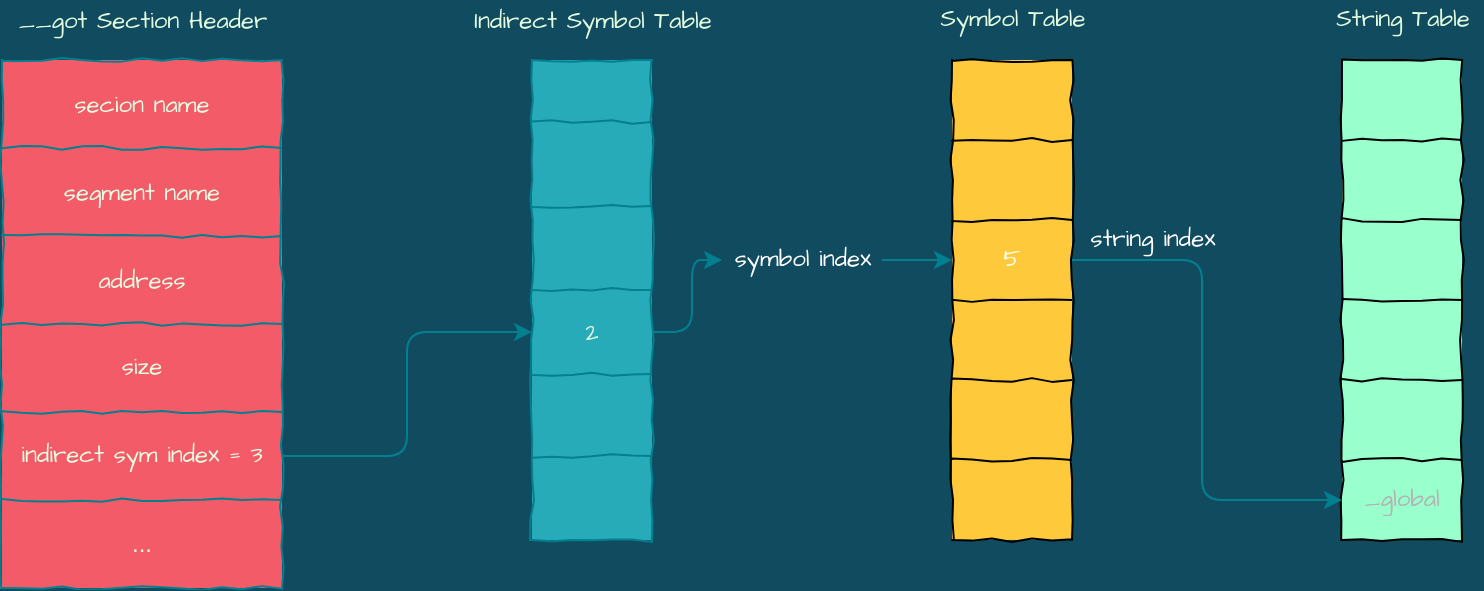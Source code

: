 <mxfile version="14.1.2" type="github">
  <diagram id="jQAaLUI2CSUw4TK9SEJr" name="Page-1">
    <mxGraphModel dx="786" dy="427" grid="1" gridSize="10" guides="1" tooltips="1" connect="1" arrows="1" fold="1" page="1" pageScale="1" pageWidth="827" pageHeight="1169" background="#114B5F" math="0" shadow="0">
      <root>
        <mxCell id="0" />
        <mxCell id="1" parent="0" />
        <mxCell id="iPEuSm-nHZqJ6S3BHor2-30" value="" style="shape=table;html=1;whiteSpace=wrap;startSize=0;container=1;collapsible=0;childLayout=tableLayout;fontFamily=Architects Daughter;fontSource=https%3A%2F%2Ffonts.googleapis.com%2Fcss%3Ffamily%3DArchitects%2BDaughter;comic=1;fillColor=#F45B69;strokeColor=#028090;fontColor=#E4FDE1;" vertex="1" parent="1">
          <mxGeometry x="30" y="80" width="140" height="264" as="geometry" />
        </mxCell>
        <mxCell id="iPEuSm-nHZqJ6S3BHor2-31" value="" style="shape=partialRectangle;html=1;whiteSpace=wrap;collapsible=0;dropTarget=0;pointerEvents=0;fillColor=none;top=0;left=0;bottom=0;right=0;points=[[0,0.5],[1,0.5]];portConstraint=eastwest;strokeColor=#028090;fontColor=#E4FDE1;" vertex="1" parent="iPEuSm-nHZqJ6S3BHor2-30">
          <mxGeometry width="140" height="44" as="geometry" />
        </mxCell>
        <mxCell id="iPEuSm-nHZqJ6S3BHor2-32" value="&lt;font face=&quot;Architects Daughter&quot; data-font-src=&quot;https://fonts.googleapis.com/css?family=Architects+Daughter&quot;&gt;secion name&lt;/font&gt;" style="shape=partialRectangle;html=1;whiteSpace=wrap;connectable=0;overflow=hidden;fillColor=none;top=0;left=0;bottom=0;right=0;strokeColor=#028090;fontColor=#E4FDE1;" vertex="1" parent="iPEuSm-nHZqJ6S3BHor2-31">
          <mxGeometry width="140" height="44" as="geometry" />
        </mxCell>
        <mxCell id="iPEuSm-nHZqJ6S3BHor2-33" value="" style="shape=partialRectangle;html=1;whiteSpace=wrap;collapsible=0;dropTarget=0;pointerEvents=0;fillColor=none;top=0;left=0;bottom=0;right=0;points=[[0,0.5],[1,0.5]];portConstraint=eastwest;strokeColor=#028090;fontColor=#E4FDE1;" vertex="1" parent="iPEuSm-nHZqJ6S3BHor2-30">
          <mxGeometry y="44" width="140" height="44" as="geometry" />
        </mxCell>
        <mxCell id="iPEuSm-nHZqJ6S3BHor2-34" value="&lt;font face=&quot;Architects Daughter&quot;&gt;segment name&lt;/font&gt;" style="shape=partialRectangle;html=1;whiteSpace=wrap;connectable=0;overflow=hidden;fillColor=none;top=0;left=0;bottom=0;right=0;strokeColor=#028090;fontColor=#E4FDE1;" vertex="1" parent="iPEuSm-nHZqJ6S3BHor2-33">
          <mxGeometry width="140" height="44" as="geometry" />
        </mxCell>
        <mxCell id="iPEuSm-nHZqJ6S3BHor2-35" value="" style="shape=partialRectangle;html=1;whiteSpace=wrap;collapsible=0;dropTarget=0;pointerEvents=0;fillColor=none;top=0;left=0;bottom=0;right=0;points=[[0,0.5],[1,0.5]];portConstraint=eastwest;strokeColor=#028090;fontColor=#E4FDE1;" vertex="1" parent="iPEuSm-nHZqJ6S3BHor2-30">
          <mxGeometry y="88" width="140" height="44" as="geometry" />
        </mxCell>
        <mxCell id="iPEuSm-nHZqJ6S3BHor2-36" value="&lt;font face=&quot;Architects Daughter&quot; data-font-src=&quot;https://fonts.googleapis.com/css?family=Architects+Daughter&quot;&gt;address&lt;/font&gt;" style="shape=partialRectangle;html=1;whiteSpace=wrap;connectable=0;overflow=hidden;fillColor=none;top=0;left=0;bottom=0;right=0;strokeColor=#028090;fontColor=#E4FDE1;" vertex="1" parent="iPEuSm-nHZqJ6S3BHor2-35">
          <mxGeometry width="140" height="44" as="geometry" />
        </mxCell>
        <mxCell id="iPEuSm-nHZqJ6S3BHor2-37" value="" style="shape=partialRectangle;html=1;whiteSpace=wrap;collapsible=0;dropTarget=0;pointerEvents=0;fillColor=none;top=0;left=0;bottom=0;right=0;points=[[0,0.5],[1,0.5]];portConstraint=eastwest;strokeColor=#028090;fontColor=#E4FDE1;" vertex="1" parent="iPEuSm-nHZqJ6S3BHor2-30">
          <mxGeometry y="132" width="140" height="44" as="geometry" />
        </mxCell>
        <mxCell id="iPEuSm-nHZqJ6S3BHor2-38" value="size" style="shape=partialRectangle;html=1;whiteSpace=wrap;connectable=0;overflow=hidden;fillColor=none;top=0;left=0;bottom=0;right=0;fontFamily=Architects Daughter;fontSource=https%3A%2F%2Ffonts.googleapis.com%2Fcss%3Ffamily%3DArchitects%2BDaughter;strokeColor=#028090;fontColor=#E4FDE1;" vertex="1" parent="iPEuSm-nHZqJ6S3BHor2-37">
          <mxGeometry width="140" height="44" as="geometry" />
        </mxCell>
        <mxCell id="iPEuSm-nHZqJ6S3BHor2-39" value="" style="shape=partialRectangle;html=1;whiteSpace=wrap;collapsible=0;dropTarget=0;pointerEvents=0;fillColor=none;top=0;left=0;bottom=0;right=0;points=[[0,0.5],[1,0.5]];portConstraint=eastwest;strokeColor=#028090;fontColor=#E4FDE1;" vertex="1" parent="iPEuSm-nHZqJ6S3BHor2-30">
          <mxGeometry y="176" width="140" height="44" as="geometry" />
        </mxCell>
        <mxCell id="iPEuSm-nHZqJ6S3BHor2-40" value="indirect sym index = 3" style="shape=partialRectangle;html=1;whiteSpace=wrap;connectable=0;overflow=hidden;fillColor=none;top=0;left=0;bottom=0;right=0;fontFamily=Architects Daughter;fontSource=https%3A%2F%2Ffonts.googleapis.com%2Fcss%3Ffamily%3DArchitects%2BDaughter;strokeColor=#028090;fontColor=#E4FDE1;" vertex="1" parent="iPEuSm-nHZqJ6S3BHor2-39">
          <mxGeometry width="140" height="44" as="geometry" />
        </mxCell>
        <mxCell id="iPEuSm-nHZqJ6S3BHor2-49" style="shape=partialRectangle;html=1;whiteSpace=wrap;collapsible=0;dropTarget=0;pointerEvents=0;fillColor=none;top=0;left=0;bottom=0;right=0;points=[[0,0.5],[1,0.5]];portConstraint=eastwest;strokeColor=#028090;fontColor=#E4FDE1;" vertex="1" parent="iPEuSm-nHZqJ6S3BHor2-30">
          <mxGeometry y="220" width="140" height="44" as="geometry" />
        </mxCell>
        <mxCell id="iPEuSm-nHZqJ6S3BHor2-50" value="..." style="shape=partialRectangle;html=1;whiteSpace=wrap;connectable=0;overflow=hidden;fillColor=none;top=0;left=0;bottom=0;right=0;strokeColor=#028090;fontColor=#E4FDE1;" vertex="1" parent="iPEuSm-nHZqJ6S3BHor2-49">
          <mxGeometry width="140" height="44" as="geometry" />
        </mxCell>
        <mxCell id="iPEuSm-nHZqJ6S3BHor2-41" value="&lt;font face=&quot;Architects Daughter&quot; data-font-src=&quot;https://fonts.googleapis.com/css?family=Architects+Daughter&quot;&gt;__got Section Header&lt;/font&gt;" style="text;html=1;align=center;verticalAlign=middle;resizable=0;points=[];autosize=1;fontColor=#E4FDE1;" vertex="1" parent="1">
          <mxGeometry x="30" y="50" width="140" height="20" as="geometry" />
        </mxCell>
        <mxCell id="iPEuSm-nHZqJ6S3BHor2-51" value="" style="shape=table;html=1;whiteSpace=wrap;startSize=0;container=1;collapsible=0;childLayout=tableLayout;strokeColor=#028090;fontColor=#E4FDE1;comic=1;fillColor=#28ABB9;" vertex="1" parent="1">
          <mxGeometry x="295" y="80" width="60" height="240" as="geometry" />
        </mxCell>
        <mxCell id="iPEuSm-nHZqJ6S3BHor2-52" value="" style="shape=partialRectangle;html=1;whiteSpace=wrap;collapsible=0;dropTarget=0;pointerEvents=0;fillColor=none;top=0;left=0;bottom=0;right=0;points=[[0,0.5],[1,0.5]];portConstraint=eastwest;strokeColor=#028090;fontColor=#E4FDE1;" vertex="1" parent="iPEuSm-nHZqJ6S3BHor2-51">
          <mxGeometry width="60" height="31" as="geometry" />
        </mxCell>
        <mxCell id="iPEuSm-nHZqJ6S3BHor2-53" value="" style="shape=partialRectangle;html=1;whiteSpace=wrap;connectable=0;overflow=hidden;fillColor=none;top=0;left=0;bottom=0;right=0;strokeColor=#028090;fontColor=#E4FDE1;" vertex="1" parent="iPEuSm-nHZqJ6S3BHor2-52">
          <mxGeometry width="60" height="31" as="geometry" />
        </mxCell>
        <mxCell id="iPEuSm-nHZqJ6S3BHor2-54" value="" style="shape=partialRectangle;html=1;whiteSpace=wrap;collapsible=0;dropTarget=0;pointerEvents=0;fillColor=none;top=0;left=0;bottom=0;right=0;points=[[0,0.5],[1,0.5]];portConstraint=eastwest;strokeColor=#028090;fontColor=#E4FDE1;" vertex="1" parent="iPEuSm-nHZqJ6S3BHor2-51">
          <mxGeometry y="31" width="60" height="42" as="geometry" />
        </mxCell>
        <mxCell id="iPEuSm-nHZqJ6S3BHor2-55" value="" style="shape=partialRectangle;html=1;whiteSpace=wrap;connectable=0;overflow=hidden;fillColor=none;top=0;left=0;bottom=0;right=0;strokeColor=#028090;fontColor=#E4FDE1;" vertex="1" parent="iPEuSm-nHZqJ6S3BHor2-54">
          <mxGeometry width="60" height="42" as="geometry" />
        </mxCell>
        <mxCell id="iPEuSm-nHZqJ6S3BHor2-56" value="" style="shape=partialRectangle;html=1;whiteSpace=wrap;collapsible=0;dropTarget=0;pointerEvents=0;fillColor=none;top=0;left=0;bottom=0;right=0;points=[[0,0.5],[1,0.5]];portConstraint=eastwest;strokeColor=#028090;fontColor=#E4FDE1;" vertex="1" parent="iPEuSm-nHZqJ6S3BHor2-51">
          <mxGeometry y="73" width="60" height="42" as="geometry" />
        </mxCell>
        <mxCell id="iPEuSm-nHZqJ6S3BHor2-57" value="" style="shape=partialRectangle;html=1;whiteSpace=wrap;connectable=0;overflow=hidden;fillColor=none;top=0;left=0;bottom=0;right=0;strokeColor=#028090;fontColor=#E4FDE1;" vertex="1" parent="iPEuSm-nHZqJ6S3BHor2-56">
          <mxGeometry width="60" height="42" as="geometry" />
        </mxCell>
        <mxCell id="iPEuSm-nHZqJ6S3BHor2-58" value="" style="shape=partialRectangle;html=1;whiteSpace=wrap;collapsible=0;dropTarget=0;pointerEvents=0;fillColor=none;top=0;left=0;bottom=0;right=0;points=[[0,0.5],[1,0.5]];portConstraint=eastwest;strokeColor=#028090;fontColor=#E4FDE1;" vertex="1" parent="iPEuSm-nHZqJ6S3BHor2-51">
          <mxGeometry y="115" width="60" height="42" as="geometry" />
        </mxCell>
        <mxCell id="iPEuSm-nHZqJ6S3BHor2-59" value="&lt;font face=&quot;Architects Daughter&quot;&gt;2&lt;/font&gt;" style="shape=partialRectangle;html=1;whiteSpace=wrap;connectable=0;overflow=hidden;fillColor=none;top=0;left=0;bottom=0;right=0;strokeColor=#028090;fontColor=#E4FDE1;" vertex="1" parent="iPEuSm-nHZqJ6S3BHor2-58">
          <mxGeometry width="60" height="42" as="geometry" />
        </mxCell>
        <mxCell id="iPEuSm-nHZqJ6S3BHor2-60" value="" style="shape=partialRectangle;html=1;whiteSpace=wrap;collapsible=0;dropTarget=0;pointerEvents=0;fillColor=none;top=0;left=0;bottom=0;right=0;points=[[0,0.5],[1,0.5]];portConstraint=eastwest;strokeColor=#028090;fontColor=#E4FDE1;" vertex="1" parent="iPEuSm-nHZqJ6S3BHor2-51">
          <mxGeometry y="157" width="60" height="41" as="geometry" />
        </mxCell>
        <mxCell id="iPEuSm-nHZqJ6S3BHor2-61" value="" style="shape=partialRectangle;html=1;whiteSpace=wrap;connectable=0;overflow=hidden;fillColor=none;top=0;left=0;bottom=0;right=0;strokeColor=#028090;fontColor=#E4FDE1;" vertex="1" parent="iPEuSm-nHZqJ6S3BHor2-60">
          <mxGeometry width="60" height="41" as="geometry" />
        </mxCell>
        <mxCell id="iPEuSm-nHZqJ6S3BHor2-62" value="" style="shape=partialRectangle;html=1;whiteSpace=wrap;collapsible=0;dropTarget=0;pointerEvents=0;fillColor=none;top=0;left=0;bottom=0;right=0;points=[[0,0.5],[1,0.5]];portConstraint=eastwest;strokeColor=#028090;fontColor=#E4FDE1;" vertex="1" parent="iPEuSm-nHZqJ6S3BHor2-51">
          <mxGeometry y="198" width="60" height="42" as="geometry" />
        </mxCell>
        <mxCell id="iPEuSm-nHZqJ6S3BHor2-63" value="" style="shape=partialRectangle;html=1;whiteSpace=wrap;connectable=0;overflow=hidden;fillColor=none;top=0;left=0;bottom=0;right=0;strokeColor=#028090;fontColor=#E4FDE1;" vertex="1" parent="iPEuSm-nHZqJ6S3BHor2-62">
          <mxGeometry width="60" height="42" as="geometry" />
        </mxCell>
        <mxCell id="iPEuSm-nHZqJ6S3BHor2-64" value="&lt;font face=&quot;Architects Daughter&quot; data-font-src=&quot;https://fonts.googleapis.com/css?family=Architects+Daughter&quot;&gt;Indirect Symbol Table&lt;/font&gt;" style="text;html=1;align=center;verticalAlign=middle;resizable=0;points=[];autosize=1;fontColor=#E4FDE1;" vertex="1" parent="1">
          <mxGeometry x="260" y="50" width="130" height="20" as="geometry" />
        </mxCell>
        <mxCell id="iPEuSm-nHZqJ6S3BHor2-65" style="edgeStyle=orthogonalEdgeStyle;curved=0;rounded=1;sketch=0;orthogonalLoop=1;jettySize=auto;html=1;exitX=1;exitY=0.5;exitDx=0;exitDy=0;entryX=0;entryY=0.5;entryDx=0;entryDy=0;strokeColor=#028090;fillColor=#F45B69;fontColor=#E4FDE1;" edge="1" parent="1" source="iPEuSm-nHZqJ6S3BHor2-39" target="iPEuSm-nHZqJ6S3BHor2-58">
          <mxGeometry relative="1" as="geometry" />
        </mxCell>
        <mxCell id="iPEuSm-nHZqJ6S3BHor2-66" value="" style="shape=table;html=1;whiteSpace=wrap;startSize=0;container=1;collapsible=0;childLayout=tableLayout;comic=1;fontFamily=Architects Daughter;fontSource=https%3A%2F%2Ffonts.googleapis.com%2Fcss%3Ffamily%3DArchitects%2BDaughter;fillColor=#FFC93C;" vertex="1" parent="1">
          <mxGeometry x="505" y="80" width="60" height="240" as="geometry" />
        </mxCell>
        <mxCell id="iPEuSm-nHZqJ6S3BHor2-67" value="" style="shape=partialRectangle;html=1;whiteSpace=wrap;collapsible=0;dropTarget=0;pointerEvents=0;fillColor=none;top=0;left=0;bottom=0;right=0;points=[[0,0.5],[1,0.5]];portConstraint=eastwest;" vertex="1" parent="iPEuSm-nHZqJ6S3BHor2-66">
          <mxGeometry width="60" height="40" as="geometry" />
        </mxCell>
        <mxCell id="iPEuSm-nHZqJ6S3BHor2-68" value="" style="shape=partialRectangle;html=1;whiteSpace=wrap;connectable=0;overflow=hidden;fillColor=none;top=0;left=0;bottom=0;right=0;" vertex="1" parent="iPEuSm-nHZqJ6S3BHor2-67">
          <mxGeometry width="60" height="40" as="geometry" />
        </mxCell>
        <mxCell id="iPEuSm-nHZqJ6S3BHor2-69" value="" style="shape=partialRectangle;html=1;whiteSpace=wrap;collapsible=0;dropTarget=0;pointerEvents=0;fillColor=none;top=0;left=0;bottom=0;right=0;points=[[0,0.5],[1,0.5]];portConstraint=eastwest;" vertex="1" parent="iPEuSm-nHZqJ6S3BHor2-66">
          <mxGeometry y="40" width="60" height="40" as="geometry" />
        </mxCell>
        <mxCell id="iPEuSm-nHZqJ6S3BHor2-70" value="" style="shape=partialRectangle;html=1;whiteSpace=wrap;connectable=0;overflow=hidden;fillColor=none;top=0;left=0;bottom=0;right=0;" vertex="1" parent="iPEuSm-nHZqJ6S3BHor2-69">
          <mxGeometry width="60" height="40" as="geometry" />
        </mxCell>
        <mxCell id="iPEuSm-nHZqJ6S3BHor2-71" value="" style="shape=partialRectangle;html=1;whiteSpace=wrap;collapsible=0;dropTarget=0;pointerEvents=0;fillColor=none;top=0;left=0;bottom=0;right=0;points=[[0,0.5],[1,0.5]];portConstraint=eastwest;" vertex="1" parent="iPEuSm-nHZqJ6S3BHor2-66">
          <mxGeometry y="80" width="60" height="40" as="geometry" />
        </mxCell>
        <mxCell id="iPEuSm-nHZqJ6S3BHor2-72" value="&lt;font color=&quot;#ffffff&quot;&gt;5&lt;/font&gt;" style="shape=partialRectangle;html=1;whiteSpace=wrap;connectable=0;overflow=hidden;fillColor=none;top=0;left=0;bottom=0;right=0;fontFamily=Architects Daughter;fontSource=https%3A%2F%2Ffonts.googleapis.com%2Fcss%3Ffamily%3DArchitects%2BDaughter;" vertex="1" parent="iPEuSm-nHZqJ6S3BHor2-71">
          <mxGeometry width="60" height="40" as="geometry" />
        </mxCell>
        <mxCell id="iPEuSm-nHZqJ6S3BHor2-73" value="" style="shape=partialRectangle;html=1;whiteSpace=wrap;collapsible=0;dropTarget=0;pointerEvents=0;fillColor=none;top=0;left=0;bottom=0;right=0;points=[[0,0.5],[1,0.5]];portConstraint=eastwest;" vertex="1" parent="iPEuSm-nHZqJ6S3BHor2-66">
          <mxGeometry y="120" width="60" height="40" as="geometry" />
        </mxCell>
        <mxCell id="iPEuSm-nHZqJ6S3BHor2-74" value="" style="shape=partialRectangle;html=1;whiteSpace=wrap;connectable=0;overflow=hidden;fillColor=none;top=0;left=0;bottom=0;right=0;" vertex="1" parent="iPEuSm-nHZqJ6S3BHor2-73">
          <mxGeometry width="60" height="40" as="geometry" />
        </mxCell>
        <mxCell id="iPEuSm-nHZqJ6S3BHor2-75" value="" style="shape=partialRectangle;html=1;whiteSpace=wrap;collapsible=0;dropTarget=0;pointerEvents=0;fillColor=none;top=0;left=0;bottom=0;right=0;points=[[0,0.5],[1,0.5]];portConstraint=eastwest;" vertex="1" parent="iPEuSm-nHZqJ6S3BHor2-66">
          <mxGeometry y="160" width="60" height="40" as="geometry" />
        </mxCell>
        <mxCell id="iPEuSm-nHZqJ6S3BHor2-76" value="" style="shape=partialRectangle;html=1;whiteSpace=wrap;connectable=0;overflow=hidden;fillColor=none;top=0;left=0;bottom=0;right=0;" vertex="1" parent="iPEuSm-nHZqJ6S3BHor2-75">
          <mxGeometry width="60" height="40" as="geometry" />
        </mxCell>
        <mxCell id="iPEuSm-nHZqJ6S3BHor2-77" value="" style="shape=partialRectangle;html=1;whiteSpace=wrap;collapsible=0;dropTarget=0;pointerEvents=0;fillColor=none;top=0;left=0;bottom=0;right=0;points=[[0,0.5],[1,0.5]];portConstraint=eastwest;" vertex="1" parent="iPEuSm-nHZqJ6S3BHor2-66">
          <mxGeometry y="200" width="60" height="40" as="geometry" />
        </mxCell>
        <mxCell id="iPEuSm-nHZqJ6S3BHor2-78" value="" style="shape=partialRectangle;html=1;whiteSpace=wrap;connectable=0;overflow=hidden;fillColor=none;top=0;left=0;bottom=0;right=0;" vertex="1" parent="iPEuSm-nHZqJ6S3BHor2-77">
          <mxGeometry width="60" height="40" as="geometry" />
        </mxCell>
        <mxCell id="iPEuSm-nHZqJ6S3BHor2-79" value="Symbol Table" style="text;html=1;align=center;verticalAlign=middle;resizable=0;points=[];autosize=1;fontFamily=Architects Daughter;fontColor=#E4FDE1;" vertex="1" parent="1">
          <mxGeometry x="490" y="50" width="90" height="20" as="geometry" />
        </mxCell>
        <mxCell id="iPEuSm-nHZqJ6S3BHor2-80" style="edgeStyle=orthogonalEdgeStyle;curved=0;rounded=1;sketch=0;orthogonalLoop=1;jettySize=auto;html=1;exitX=1;exitY=0.5;exitDx=0;exitDy=0;entryX=0;entryY=0.5;entryDx=0;entryDy=0;strokeColor=#028090;fillColor=#F45B69;fontFamily=Architects Daughter;fontSource=https%3A%2F%2Ffonts.googleapis.com%2Fcss%3Ffamily%3DArchitects%2BDaughter;fontColor=#E4FDE1;" edge="1" parent="1" source="iPEuSm-nHZqJ6S3BHor2-96" target="iPEuSm-nHZqJ6S3BHor2-71">
          <mxGeometry relative="1" as="geometry" />
        </mxCell>
        <mxCell id="iPEuSm-nHZqJ6S3BHor2-81" value="" style="shape=table;html=1;whiteSpace=wrap;startSize=0;container=1;collapsible=0;childLayout=tableLayout;comic=1;fontFamily=Architects Daughter;fontSource=https%3A%2F%2Ffonts.googleapis.com%2Fcss%3Ffamily%3DArchitects%2BDaughter;fillColor=#99FFCC;" vertex="1" parent="1">
          <mxGeometry x="700" y="80" width="60" height="240" as="geometry" />
        </mxCell>
        <mxCell id="iPEuSm-nHZqJ6S3BHor2-82" value="" style="shape=partialRectangle;html=1;whiteSpace=wrap;collapsible=0;dropTarget=0;pointerEvents=0;fillColor=none;top=0;left=0;bottom=0;right=0;points=[[0,0.5],[1,0.5]];portConstraint=eastwest;" vertex="1" parent="iPEuSm-nHZqJ6S3BHor2-81">
          <mxGeometry width="60" height="40" as="geometry" />
        </mxCell>
        <mxCell id="iPEuSm-nHZqJ6S3BHor2-83" value="" style="shape=partialRectangle;html=1;whiteSpace=wrap;connectable=0;overflow=hidden;fillColor=none;top=0;left=0;bottom=0;right=0;" vertex="1" parent="iPEuSm-nHZqJ6S3BHor2-82">
          <mxGeometry width="60" height="40" as="geometry" />
        </mxCell>
        <mxCell id="iPEuSm-nHZqJ6S3BHor2-84" value="" style="shape=partialRectangle;html=1;whiteSpace=wrap;collapsible=0;dropTarget=0;pointerEvents=0;fillColor=none;top=0;left=0;bottom=0;right=0;points=[[0,0.5],[1,0.5]];portConstraint=eastwest;" vertex="1" parent="iPEuSm-nHZqJ6S3BHor2-81">
          <mxGeometry y="40" width="60" height="40" as="geometry" />
        </mxCell>
        <mxCell id="iPEuSm-nHZqJ6S3BHor2-85" value="" style="shape=partialRectangle;html=1;whiteSpace=wrap;connectable=0;overflow=hidden;fillColor=none;top=0;left=0;bottom=0;right=0;" vertex="1" parent="iPEuSm-nHZqJ6S3BHor2-84">
          <mxGeometry width="60" height="40" as="geometry" />
        </mxCell>
        <mxCell id="iPEuSm-nHZqJ6S3BHor2-86" value="" style="shape=partialRectangle;html=1;whiteSpace=wrap;collapsible=0;dropTarget=0;pointerEvents=0;fillColor=none;top=0;left=0;bottom=0;right=0;points=[[0,0.5],[1,0.5]];portConstraint=eastwest;" vertex="1" parent="iPEuSm-nHZqJ6S3BHor2-81">
          <mxGeometry y="80" width="60" height="40" as="geometry" />
        </mxCell>
        <mxCell id="iPEuSm-nHZqJ6S3BHor2-87" value="" style="shape=partialRectangle;html=1;whiteSpace=wrap;connectable=0;overflow=hidden;fillColor=none;top=0;left=0;bottom=0;right=0;" vertex="1" parent="iPEuSm-nHZqJ6S3BHor2-86">
          <mxGeometry width="60" height="40" as="geometry" />
        </mxCell>
        <mxCell id="iPEuSm-nHZqJ6S3BHor2-88" value="" style="shape=partialRectangle;html=1;whiteSpace=wrap;collapsible=0;dropTarget=0;pointerEvents=0;fillColor=none;top=0;left=0;bottom=0;right=0;points=[[0,0.5],[1,0.5]];portConstraint=eastwest;" vertex="1" parent="iPEuSm-nHZqJ6S3BHor2-81">
          <mxGeometry y="120" width="60" height="40" as="geometry" />
        </mxCell>
        <mxCell id="iPEuSm-nHZqJ6S3BHor2-89" value="" style="shape=partialRectangle;html=1;whiteSpace=wrap;connectable=0;overflow=hidden;fillColor=none;top=0;left=0;bottom=0;right=0;" vertex="1" parent="iPEuSm-nHZqJ6S3BHor2-88">
          <mxGeometry width="60" height="40" as="geometry" />
        </mxCell>
        <mxCell id="iPEuSm-nHZqJ6S3BHor2-90" value="" style="shape=partialRectangle;html=1;whiteSpace=wrap;collapsible=0;dropTarget=0;pointerEvents=0;fillColor=none;top=0;left=0;bottom=0;right=0;points=[[0,0.5],[1,0.5]];portConstraint=eastwest;" vertex="1" parent="iPEuSm-nHZqJ6S3BHor2-81">
          <mxGeometry y="160" width="60" height="40" as="geometry" />
        </mxCell>
        <mxCell id="iPEuSm-nHZqJ6S3BHor2-91" value="" style="shape=partialRectangle;html=1;whiteSpace=wrap;connectable=0;overflow=hidden;fillColor=none;top=0;left=0;bottom=0;right=0;" vertex="1" parent="iPEuSm-nHZqJ6S3BHor2-90">
          <mxGeometry width="60" height="40" as="geometry" />
        </mxCell>
        <mxCell id="iPEuSm-nHZqJ6S3BHor2-92" value="" style="shape=partialRectangle;html=1;whiteSpace=wrap;collapsible=0;dropTarget=0;pointerEvents=0;fillColor=none;top=0;left=0;bottom=0;right=0;points=[[0,0.5],[1,0.5]];portConstraint=eastwest;" vertex="1" parent="iPEuSm-nHZqJ6S3BHor2-81">
          <mxGeometry y="200" width="60" height="40" as="geometry" />
        </mxCell>
        <mxCell id="iPEuSm-nHZqJ6S3BHor2-93" value="&lt;font color=&quot;#b3b3b3&quot;&gt;_global&lt;/font&gt;" style="shape=partialRectangle;html=1;whiteSpace=wrap;connectable=0;overflow=hidden;fillColor=none;top=0;left=0;bottom=0;right=0;fontFamily=Architects Daughter;fontSource=https%3A%2F%2Ffonts.googleapis.com%2Fcss%3Ffamily%3DArchitects%2BDaughter;fontColor=#FFFFFF;" vertex="1" parent="iPEuSm-nHZqJ6S3BHor2-92">
          <mxGeometry width="60" height="40" as="geometry" />
        </mxCell>
        <mxCell id="iPEuSm-nHZqJ6S3BHor2-94" value="String Table" style="text;html=1;align=center;verticalAlign=middle;resizable=0;points=[];autosize=1;fontFamily=Architects Daughter;fontColor=#E4FDE1;" vertex="1" parent="1">
          <mxGeometry x="690" y="50" width="80" height="20" as="geometry" />
        </mxCell>
        <mxCell id="iPEuSm-nHZqJ6S3BHor2-95" style="edgeStyle=orthogonalEdgeStyle;curved=0;rounded=1;sketch=0;orthogonalLoop=1;jettySize=auto;html=1;entryX=0;entryY=0.5;entryDx=0;entryDy=0;strokeColor=#028090;fillColor=#F45B69;fontFamily=Architects Daughter;fontSource=https%3A%2F%2Ffonts.googleapis.com%2Fcss%3Ffamily%3DArchitects%2BDaughter;fontColor=#E4FDE1;" edge="1" parent="1" source="iPEuSm-nHZqJ6S3BHor2-71" target="iPEuSm-nHZqJ6S3BHor2-92">
          <mxGeometry relative="1" as="geometry">
            <Array as="points">
              <mxPoint x="630" y="180" />
              <mxPoint x="630" y="300" />
            </Array>
          </mxGeometry>
        </mxCell>
        <mxCell id="iPEuSm-nHZqJ6S3BHor2-97" value="string index" style="text;html=1;align=center;verticalAlign=middle;resizable=0;points=[];autosize=1;fontFamily=Architects Daughter;fontColor=#FFFFFF;" vertex="1" parent="1">
          <mxGeometry x="565" y="160" width="80" height="20" as="geometry" />
        </mxCell>
        <mxCell id="iPEuSm-nHZqJ6S3BHor2-96" value="symbol index" style="text;html=1;align=center;verticalAlign=middle;resizable=0;points=[];autosize=1;fontFamily=Architects Daughter;fontColor=#FFFFFF;" vertex="1" parent="1">
          <mxGeometry x="390" y="170" width="80" height="20" as="geometry" />
        </mxCell>
        <mxCell id="iPEuSm-nHZqJ6S3BHor2-98" style="edgeStyle=orthogonalEdgeStyle;curved=0;rounded=1;sketch=0;orthogonalLoop=1;jettySize=auto;html=1;exitX=1;exitY=0.5;exitDx=0;exitDy=0;entryX=0;entryY=0.5;entryDx=0;entryDy=0;strokeColor=#028090;fillColor=#F45B69;fontFamily=Architects Daughter;fontSource=https%3A%2F%2Ffonts.googleapis.com%2Fcss%3Ffamily%3DArchitects%2BDaughter;fontColor=#E4FDE1;" edge="1" parent="1" source="iPEuSm-nHZqJ6S3BHor2-58" target="iPEuSm-nHZqJ6S3BHor2-96">
          <mxGeometry relative="1" as="geometry">
            <mxPoint x="360" y="210" as="sourcePoint" />
            <mxPoint x="485" y="180" as="targetPoint" />
          </mxGeometry>
        </mxCell>
      </root>
    </mxGraphModel>
  </diagram>
</mxfile>
